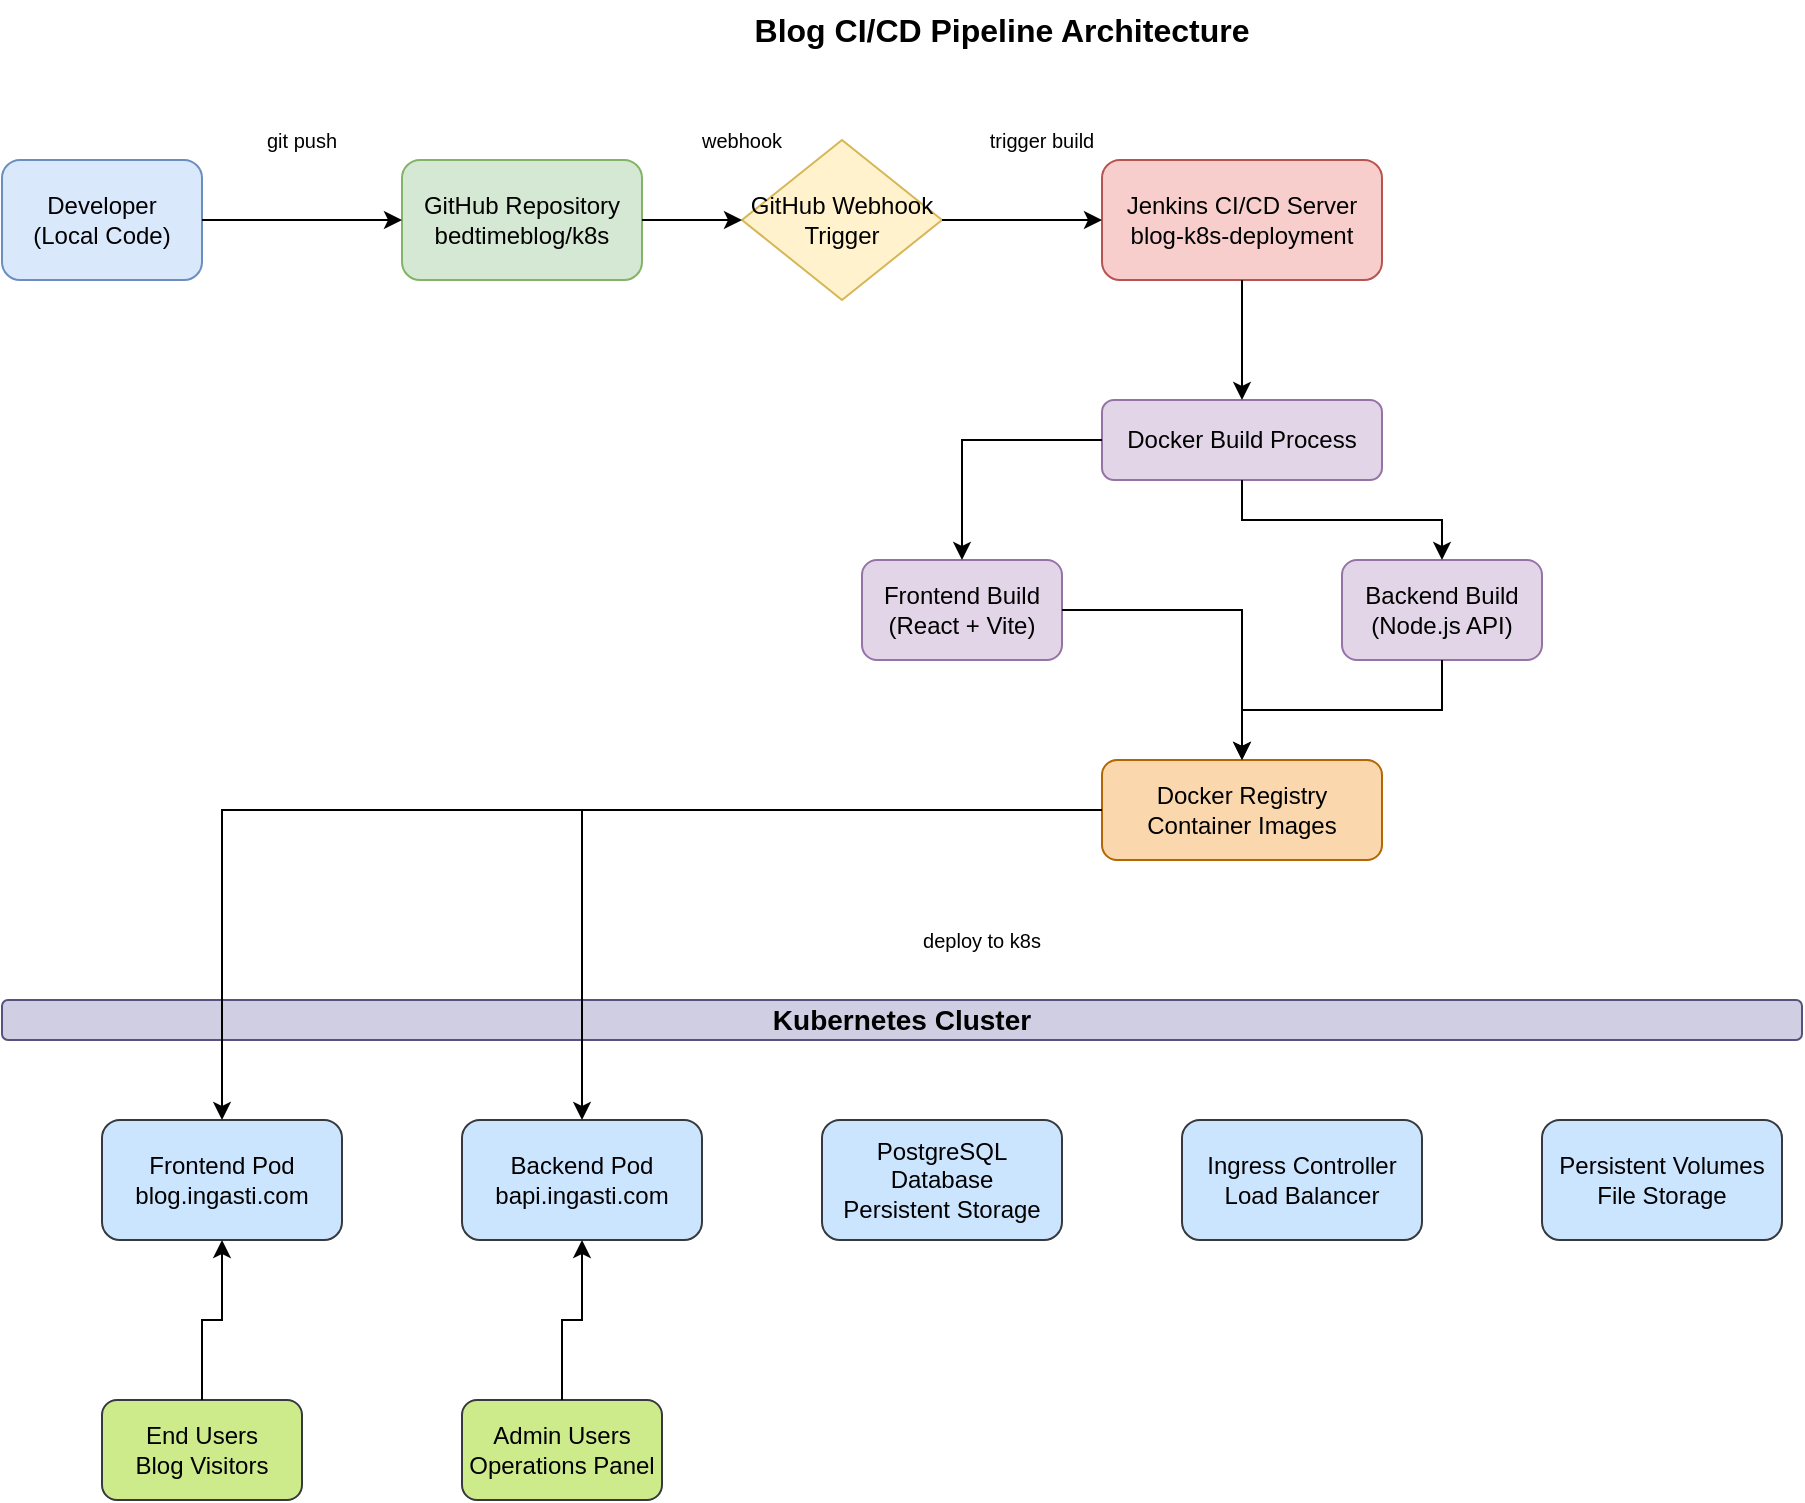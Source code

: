 <mxfile version="21.6.5">
  <diagram name="Blog CI/CD Architecture" id="blog-cicd-architecture">
    <mxGraphModel dx="1422" dy="765" grid="1" gridSize="10" guides="1" tooltips="1" connect="1" arrows="1" fold="1" page="1" pageScale="1" pageWidth="1169" pageHeight="827" math="0" shadow="0">
      <root>
        <mxCell id="0"/>
        <mxCell id="1" parent="0"/>
        
        <!-- Developer Workflow -->
        <mxCell id="dev-1" value="Developer&#xa;(Local Code)" style="rounded=1;whiteSpace=wrap;html=1;fillColor=#dae8fc;strokeColor=#6c8ebf;" vertex="1" parent="1">
          <mxGeometry x="50" y="100" width="100" height="60" as="geometry"/>
        </mxCell>
        
        <!-- GitHub Repository -->
        <mxCell id="github-1" value="GitHub Repository&#xa;bedtimeblog/k8s" style="rounded=1;whiteSpace=wrap;html=1;fillColor=#d5e8d4;strokeColor=#82b366;" vertex="1" parent="1">
          <mxGeometry x="250" y="100" width="120" height="60" as="geometry"/>
        </mxCell>
        
        <!-- Webhook -->
        <mxCell id="webhook-1" value="GitHub Webhook&#xa;Trigger" style="rhombus;whiteSpace=wrap;html=1;fillColor=#fff2cc;strokeColor=#d6b656;" vertex="1" parent="1">
          <mxGeometry x="420" y="90" width="100" height="80" as="geometry"/>
        </mxCell>
        
        <!-- Jenkins Server -->
        <mxCell id="jenkins-1" value="Jenkins CI/CD Server&#xa;blog-k8s-deployment" style="rounded=1;whiteSpace=wrap;html=1;fillColor=#f8cecc;strokeColor=#b85450;" vertex="1" parent="1">
          <mxGeometry x="600" y="100" width="140" height="60" as="geometry"/>
        </mxCell>
        
        <!-- Build Process -->
        <mxCell id="build-1" value="Docker Build Process" style="rounded=1;whiteSpace=wrap;html=1;fillColor=#e1d5e7;strokeColor=#9673a6;" vertex="1" parent="1">
          <mxGeometry x="600" y="220" width="140" height="40" as="geometry"/>
        </mxCell>
        
        <mxCell id="build-2" value="Frontend Build&#xa;(React + Vite)" style="rounded=1;whiteSpace=wrap;html=1;fillColor=#e1d5e7;strokeColor=#9673a6;" vertex="1" parent="1">
          <mxGeometry x="480" y="300" width="100" height="50" as="geometry"/>
        </mxCell>
        
        <mxCell id="build-3" value="Backend Build&#xa;(Node.js API)" style="rounded=1;whiteSpace=wrap;html=1;fillColor=#e1d5e7;strokeColor=#9673a6;" vertex="1" parent="1">
          <mxGeometry x="720" y="300" width="100" height="50" as="geometry"/>
        </mxCell>
        
        <!-- Docker Registry -->
        <mxCell id="registry-1" value="Docker Registry&#xa;Container Images" style="rounded=1;whiteSpace=wrap;html=1;fillColor=#fad7ac;strokeColor=#b46504;" vertex="1" parent="1">
          <mxGeometry x="600" y="400" width="140" height="50" as="geometry"/>
        </mxCell>
        
        <!-- Kubernetes Cluster -->
        <mxCell id="k8s-cluster" value="Kubernetes Cluster" style="rounded=1;whiteSpace=wrap;html=1;fillColor=#d0cee2;strokeColor=#56517e;fontSize=14;fontStyle=1;" vertex="1" parent="1">
          <mxGeometry x="50" y="520" width="900" height="20" as="geometry"/>
        </mxCell>
        
        <!-- K8s Components -->
        <mxCell id="k8s-frontend" value="Frontend Pod&#xa;blog.ingasti.com" style="rounded=1;whiteSpace=wrap;html=1;fillColor=#cce5ff;strokeColor=#36393d;" vertex="1" parent="1">
          <mxGeometry x="100" y="580" width="120" height="60" as="geometry"/>
        </mxCell>
        
        <mxCell id="k8s-backend" value="Backend Pod&#xa;bapi.ingasti.com" style="rounded=1;whiteSpace=wrap;html=1;fillColor=#cce5ff;strokeColor=#36393d;" vertex="1" parent="1">
          <mxGeometry x="280" y="580" width="120" height="60" as="geometry"/>
        </mxCell>
        
        <mxCell id="k8s-db" value="PostgreSQL Database&#xa;Persistent Storage" style="rounded=1;whiteSpace=wrap;html=1;fillColor=#cce5ff;strokeColor=#36393d;" vertex="1" parent="1">
          <mxGeometry x="460" y="580" width="120" height="60" as="geometry"/>
        </mxCell>
        
        <mxCell id="k8s-ingress" value="Ingress Controller&#xa;Load Balancer" style="rounded=1;whiteSpace=wrap;html=1;fillColor=#cce5ff;strokeColor=#36393d;" vertex="1" parent="1">
          <mxGeometry x="640" y="580" width="120" height="60" as="geometry"/>
        </mxCell>
        
        <mxCell id="k8s-storage" value="Persistent Volumes&#xa;File Storage" style="rounded=1;whiteSpace=wrap;html=1;fillColor=#cce5ff;strokeColor=#36393d;" vertex="1" parent="1">
          <mxGeometry x="820" y="580" width="120" height="60" as="geometry"/>
        </mxCell>
        
        <!-- Users -->
        <mxCell id="users-1" value="End Users&#xa;Blog Visitors" style="rounded=1;whiteSpace=wrap;html=1;fillColor=#cdeb8b;strokeColor=#36393d;" vertex="1" parent="1">
          <mxGeometry x="100" y="720" width="100" height="50" as="geometry"/>
        </mxCell>
        
        <mxCell id="admin-1" value="Admin Users&#xa;Operations Panel" style="rounded=1;whiteSpace=wrap;html=1;fillColor=#cdeb8b;strokeColor=#36393d;" vertex="1" parent="1">
          <mxGeometry x="280" y="720" width="100" height="50" as="geometry"/>
        </mxCell>
        
        <!-- Arrows -->
        <mxCell id="arrow-1" style="edgeStyle=orthogonalEdgeStyle;rounded=0;orthogonalLoop=1;jettySize=auto;html=1;" edge="1" parent="1" source="dev-1" target="github-1">
          <mxGeometry relative="1" as="geometry"/>
        </mxCell>
        
        <mxCell id="arrow-2" style="edgeStyle=orthogonalEdgeStyle;rounded=0;orthogonalLoop=1;jettySize=auto;html=1;" edge="1" parent="1" source="github-1" target="webhook-1">
          <mxGeometry relative="1" as="geometry"/>
        </mxCell>
        
        <mxCell id="arrow-3" style="edgeStyle=orthogonalEdgeStyle;rounded=0;orthogonalLoop=1;jettySize=auto;html=1;" edge="1" parent="1" source="webhook-1" target="jenkins-1">
          <mxGeometry relative="1" as="geometry"/>
        </mxCell>
        
        <mxCell id="arrow-4" style="edgeStyle=orthogonalEdgeStyle;rounded=0;orthogonalLoop=1;jettySize=auto;html=1;" edge="1" parent="1" source="jenkins-1" target="build-1">
          <mxGeometry relative="1" as="geometry"/>
        </mxCell>
        
        <mxCell id="arrow-5" style="edgeStyle=orthogonalEdgeStyle;rounded=0;orthogonalLoop=1;jettySize=auto;html=1;" edge="1" parent="1" source="build-1" target="build-2">
          <mxGeometry relative="1" as="geometry"/>
        </mxCell>
        
        <mxCell id="arrow-6" style="edgeStyle=orthogonalEdgeStyle;rounded=0;orthogonalLoop=1;jettySize=auto;html=1;" edge="1" parent="1" source="build-1" target="build-3">
          <mxGeometry relative="1" as="geometry"/>
        </mxCell>
        
        <mxCell id="arrow-7" style="edgeStyle=orthogonalEdgeStyle;rounded=0;orthogonalLoop=1;jettySize=auto;html=1;" edge="1" parent="1" source="build-2" target="registry-1">
          <mxGeometry relative="1" as="geometry"/>
        </mxCell>
        
        <mxCell id="arrow-8" style="edgeStyle=orthogonalEdgeStyle;rounded=0;orthogonalLoop=1;jettySize=auto;html=1;" edge="1" parent="1" source="build-3" target="registry-1">
          <mxGeometry relative="1" as="geometry"/>
        </mxCell>
        
        <mxCell id="arrow-9" style="edgeStyle=orthogonalEdgeStyle;rounded=0;orthogonalLoop=1;jettySize=auto;html=1;" edge="1" parent="1" source="registry-1" target="k8s-frontend">
          <mxGeometry relative="1" as="geometry"/>
        </mxCell>
        
        <mxCell id="arrow-10" style="edgeStyle=orthogonalEdgeStyle;rounded=0;orthogonalLoop=1;jettySize=auto;html=1;" edge="1" parent="1" source="registry-1" target="k8s-backend">
          <mxGeometry relative="1" as="geometry"/>
        </mxCell>
        
        <mxCell id="arrow-11" style="edgeStyle=orthogonalEdgeStyle;rounded=0;orthogonalLoop=1;jettySize=auto;html=1;" edge="1" parent="1" source="users-1" target="k8s-frontend">
          <mxGeometry relative="1" as="geometry"/>
        </mxCell>
        
        <mxCell id="arrow-12" style="edgeStyle=orthogonalEdgeStyle;rounded=0;orthogonalLoop=1;jettySize=auto;html=1;" edge="1" parent="1" source="admin-1" target="k8s-backend">
          <mxGeometry relative="1" as="geometry"/>
        </mxCell>
        
        <!-- Labels -->
        <mxCell id="label-1" value="git push" style="text;html=1;strokeColor=none;fillColor=none;align=center;verticalAlign=middle;whiteSpace=wrap;rounded=0;fontSize=10;" vertex="1" parent="1">
          <mxGeometry x="170" y="80" width="60" height="20" as="geometry"/>
        </mxCell>
        
        <mxCell id="label-2" value="webhook" style="text;html=1;strokeColor=none;fillColor=none;align=center;verticalAlign=middle;whiteSpace=wrap;rounded=0;fontSize=10;" vertex="1" parent="1">
          <mxGeometry x="390" y="80" width="60" height="20" as="geometry"/>
        </mxCell>
        
        <mxCell id="label-3" value="trigger build" style="text;html=1;strokeColor=none;fillColor=none;align=center;verticalAlign=middle;whiteSpace=wrap;rounded=0;fontSize=10;" vertex="1" parent="1">
          <mxGeometry x="540" y="80" width="60" height="20" as="geometry"/>
        </mxCell>
        
        <mxCell id="label-4" value="deploy to k8s" style="text;html=1;strokeColor=none;fillColor=none;align=center;verticalAlign=middle;whiteSpace=wrap;rounded=0;fontSize=10;" vertex="1" parent="1">
          <mxGeometry x="500" y="480" width="80" height="20" as="geometry"/>
        </mxCell>
        
        <!-- Title -->
        <mxCell id="title-1" value="Blog CI/CD Pipeline Architecture" style="text;html=1;strokeColor=none;fillColor=none;align=center;verticalAlign=middle;whiteSpace=wrap;rounded=0;fontSize=16;fontStyle=1;" vertex="1" parent="1">
          <mxGeometry x="400" y="20" width="300" height="30" as="geometry"/>
        </mxCell>
        
      </root>
    </mxGraphModel>
  </diagram>
</mxfile>